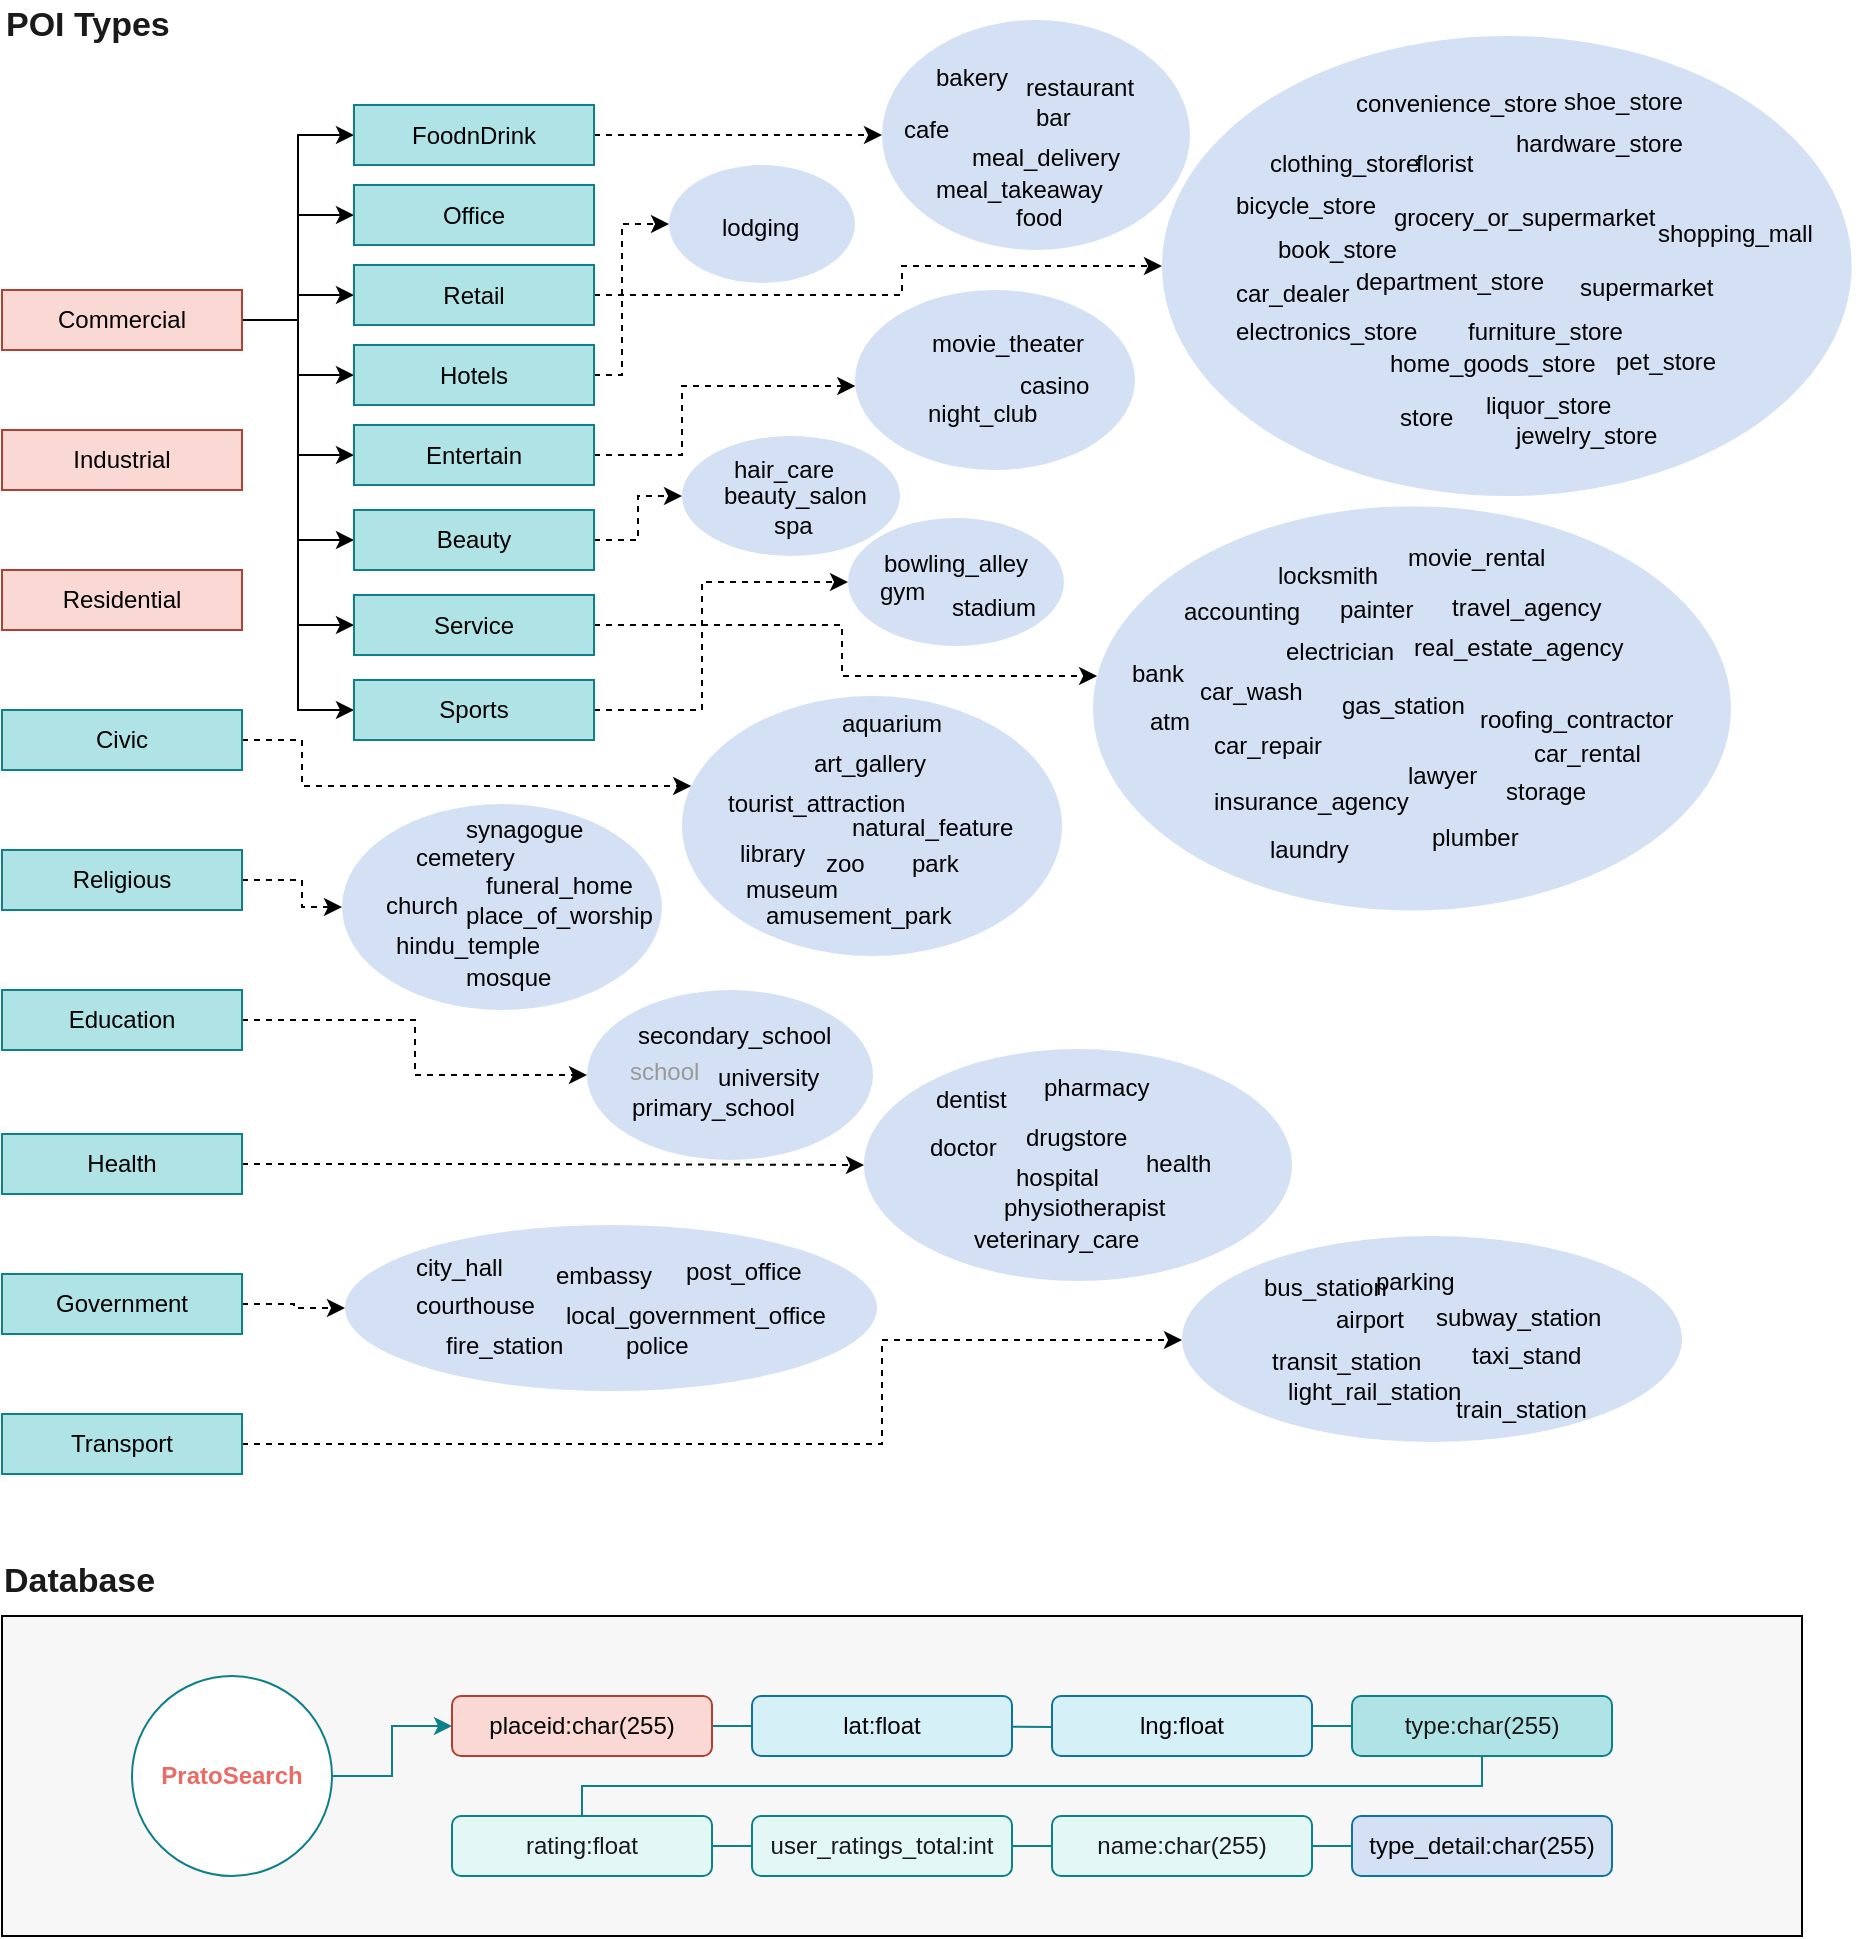 <mxfile version="12.4.9" type="github">
  <diagram id="6a731a19-8d31-9384-78a2-239565b7b9f0" name="Page-1">
    <mxGraphModel dx="3516" dy="1218" grid="1" gridSize="10" guides="1" tooltips="1" connect="1" arrows="1" fold="1" page="1" pageScale="1" pageWidth="1169" pageHeight="827" background="#ffffff" math="0" shadow="0">
      <root>
        <mxCell id="0"/>
        <mxCell id="1" parent="0"/>
        <mxCell id="wet6F0pMuHpz1zGbCpwc-184" value="" style="ellipse;whiteSpace=wrap;html=1;fillColor=#D4E1F5;strokeColor=none;" parent="1" vertex="1">
          <mxGeometry x="-663.5" y="177" width="140" height="90" as="geometry"/>
        </mxCell>
        <mxCell id="wet6F0pMuHpz1zGbCpwc-136" style="edgeStyle=elbowEdgeStyle;rounded=0;orthogonalLoop=1;jettySize=auto;html=1;exitX=1;exitY=0.5;exitDx=0;exitDy=0;entryX=0;entryY=0.5;entryDx=0;entryDy=0;fontColor=#000000;dashed=1;" parent="1" source="eB562k1GmdhaOTUb2sXf-1622" target="wet6F0pMuHpz1zGbCpwc-131" edge="1">
          <mxGeometry relative="1" as="geometry">
            <Array as="points">
              <mxPoint x="-780" y="160"/>
            </Array>
          </mxGeometry>
        </mxCell>
        <mxCell id="eB562k1GmdhaOTUb2sXf-1583" value="" style="rounded=0;whiteSpace=wrap;html=1;labelBackgroundColor=#ffffff;fontSize=17;gradientColor=none;fillColor=#F7F7F7;strokeColor=#000000;" parent="1" vertex="1">
          <mxGeometry x="-1090" y="840" width="900" height="160" as="geometry"/>
        </mxCell>
        <mxCell id="E2-ywu4QQWuEV4njqhO3-2" style="edgeStyle=orthogonalEdgeStyle;rounded=0;orthogonalLoop=1;jettySize=auto;html=1;exitX=1;exitY=0.5;exitDx=0;exitDy=0;entryX=0;entryY=0.5;entryDx=0;entryDy=0;strokeColor=#0E8088;" edge="1" parent="1" source="eB562k1GmdhaOTUb2sXf-1542" target="eB562k1GmdhaOTUb2sXf-1548">
          <mxGeometry relative="1" as="geometry"/>
        </mxCell>
        <mxCell id="eB562k1GmdhaOTUb2sXf-1542" value="PratoSearch" style="ellipse;whiteSpace=wrap;html=1;fillColor=#FFFFFF;strokeColor=#0E8088;labelBackgroundColor=none;fontColor=#EA6B66;strokeWidth=1;fontStyle=1" parent="1" vertex="1">
          <mxGeometry x="-1025" y="870" width="100" height="100" as="geometry"/>
        </mxCell>
        <mxCell id="E2-ywu4QQWuEV4njqhO3-4" value="" style="edgeStyle=none;rounded=0;orthogonalLoop=1;jettySize=auto;html=1;endArrow=none;endFill=0;strokeColor=#0E8088;" edge="1" parent="1" source="eB562k1GmdhaOTUb2sXf-1548" target="eB562k1GmdhaOTUb2sXf-1549">
          <mxGeometry relative="1" as="geometry"/>
        </mxCell>
        <mxCell id="eB562k1GmdhaOTUb2sXf-1548" value="placeid:char(255)" style="rounded=1;whiteSpace=wrap;html=1;fillColor=#fad9d5;strokeColor=#ae4132;" parent="1" vertex="1">
          <mxGeometry x="-865" y="880" width="130" height="30" as="geometry"/>
        </mxCell>
        <mxCell id="E2-ywu4QQWuEV4njqhO3-5" style="edgeStyle=none;rounded=0;orthogonalLoop=1;jettySize=auto;html=1;entryX=-0.002;entryY=0.518;entryDx=0;entryDy=0;entryPerimeter=0;endArrow=none;endFill=0;strokeColor=#0E8088;" edge="1" parent="1" source="eB562k1GmdhaOTUb2sXf-1549" target="eB562k1GmdhaOTUb2sXf-1550">
          <mxGeometry relative="1" as="geometry"/>
        </mxCell>
        <mxCell id="eB562k1GmdhaOTUb2sXf-1549" value="lat:float" style="rounded=1;whiteSpace=wrap;html=1;fillColor=#D5F0F7;strokeColor=#10739e;" parent="1" vertex="1">
          <mxGeometry x="-715" y="880" width="130" height="30" as="geometry"/>
        </mxCell>
        <mxCell id="E2-ywu4QQWuEV4njqhO3-6" style="edgeStyle=none;rounded=0;orthogonalLoop=1;jettySize=auto;html=1;entryX=0;entryY=0.5;entryDx=0;entryDy=0;endArrow=none;endFill=0;strokeColor=#0E8088;" edge="1" parent="1" source="eB562k1GmdhaOTUb2sXf-1550" target="eB562k1GmdhaOTUb2sXf-1555">
          <mxGeometry relative="1" as="geometry"/>
        </mxCell>
        <mxCell id="eB562k1GmdhaOTUb2sXf-1550" value="lng:float" style="rounded=1;whiteSpace=wrap;html=1;fillColor=#D5F0F7;strokeColor=#10739e;" parent="1" vertex="1">
          <mxGeometry x="-565" y="880" width="130" height="30" as="geometry"/>
        </mxCell>
        <mxCell id="E2-ywu4QQWuEV4njqhO3-9" style="edgeStyle=elbowEdgeStyle;rounded=0;orthogonalLoop=1;jettySize=auto;elbow=vertical;html=1;exitX=1;exitY=0.5;exitDx=0;exitDy=0;entryX=0;entryY=0.5;entryDx=0;entryDy=0;endArrow=none;endFill=0;strokeColor=#0E8088;" edge="1" parent="1" source="eB562k1GmdhaOTUb2sXf-1551" target="eB562k1GmdhaOTUb2sXf-1552">
          <mxGeometry relative="1" as="geometry"/>
        </mxCell>
        <mxCell id="eB562k1GmdhaOTUb2sXf-1551" value="rating:float" style="rounded=1;whiteSpace=wrap;html=1;fillColor=#E3F7F5;strokeColor=#0e8088;fontColor=#1A1A1A;" parent="1" vertex="1">
          <mxGeometry x="-865" y="940" width="130" height="30" as="geometry"/>
        </mxCell>
        <mxCell id="E2-ywu4QQWuEV4njqhO3-10" style="edgeStyle=elbowEdgeStyle;rounded=0;orthogonalLoop=1;jettySize=auto;elbow=vertical;html=1;endArrow=none;endFill=0;strokeColor=#0E8088;entryX=0;entryY=0.5;entryDx=0;entryDy=0;" edge="1" parent="1" source="eB562k1GmdhaOTUb2sXf-1552" target="eB562k1GmdhaOTUb2sXf-1554">
          <mxGeometry relative="1" as="geometry">
            <mxPoint x="-578" y="955" as="targetPoint"/>
          </mxGeometry>
        </mxCell>
        <mxCell id="eB562k1GmdhaOTUb2sXf-1552" value="user_ratings_total:int" style="rounded=1;whiteSpace=wrap;html=1;fillColor=#E3F7F5;strokeColor=#0e8088;fontColor=#1A1A1A;" parent="1" vertex="1">
          <mxGeometry x="-715" y="940" width="130" height="30" as="geometry"/>
        </mxCell>
        <mxCell id="E2-ywu4QQWuEV4njqhO3-11" style="edgeStyle=elbowEdgeStyle;rounded=0;orthogonalLoop=1;jettySize=auto;elbow=vertical;html=1;endArrow=none;endFill=0;strokeColor=#0E8088;entryX=0.001;entryY=0.505;entryDx=0;entryDy=0;entryPerimeter=0;" edge="1" parent="1" source="eB562k1GmdhaOTUb2sXf-1554" target="wet6F0pMuHpz1zGbCpwc-195">
          <mxGeometry relative="1" as="geometry">
            <mxPoint x="-438" y="955" as="targetPoint"/>
          </mxGeometry>
        </mxCell>
        <mxCell id="eB562k1GmdhaOTUb2sXf-1554" value="name:char(255)" style="rounded=1;whiteSpace=wrap;html=1;fillColor=#E3F7F5;strokeColor=#0e8088;fontColor=#1A1A1A;" parent="1" vertex="1">
          <mxGeometry x="-565" y="940" width="130" height="30" as="geometry"/>
        </mxCell>
        <mxCell id="E2-ywu4QQWuEV4njqhO3-7" style="edgeStyle=elbowEdgeStyle;rounded=0;orthogonalLoop=1;jettySize=auto;html=1;entryX=0.5;entryY=0;entryDx=0;entryDy=0;endArrow=none;endFill=0;strokeColor=#0E8088;elbow=vertical;" edge="1" parent="1" source="eB562k1GmdhaOTUb2sXf-1555" target="eB562k1GmdhaOTUb2sXf-1551">
          <mxGeometry relative="1" as="geometry"/>
        </mxCell>
        <mxCell id="eB562k1GmdhaOTUb2sXf-1555" value="type:char(255)" style="rounded=1;whiteSpace=wrap;html=1;fillColor=#b0e3e6;strokeColor=#0e8088;fontColor=#1A1A1A;" parent="1" vertex="1">
          <mxGeometry x="-415" y="880" width="130" height="30" as="geometry"/>
        </mxCell>
        <mxCell id="eB562k1GmdhaOTUb2sXf-1582" value="Database" style="text;html=1;resizable=0;points=[];autosize=1;align=left;verticalAlign=top;spacingTop=-4;fontColor=#1A1A1A;fontStyle=1;fontSize=17;" parent="1" vertex="1">
          <mxGeometry x="-1091" y="810" width="90" height="20" as="geometry"/>
        </mxCell>
        <mxCell id="eB562k1GmdhaOTUb2sXf-1606" value="Residential" style="rounded=0;whiteSpace=wrap;html=1;fillColor=#fad9d5;strokeColor=#ae4132;" parent="1" vertex="1">
          <mxGeometry x="-1090" y="317" width="120" height="30" as="geometry"/>
        </mxCell>
        <mxCell id="wet6F0pMuHpz1zGbCpwc-154" style="edgeStyle=elbowEdgeStyle;rounded=0;orthogonalLoop=1;jettySize=auto;html=1;exitX=1;exitY=0.5;exitDx=0;exitDy=0;entryX=0;entryY=0.5;entryDx=0;entryDy=0;fontColor=#000000;" parent="1" source="eB562k1GmdhaOTUb2sXf-1607" target="wet6F0pMuHpz1zGbCpwc-3" edge="1">
          <mxGeometry relative="1" as="geometry"/>
        </mxCell>
        <mxCell id="wet6F0pMuHpz1zGbCpwc-155" style="edgeStyle=elbowEdgeStyle;rounded=0;orthogonalLoop=1;jettySize=auto;html=1;entryX=0;entryY=0.5;entryDx=0;entryDy=0;fontColor=#000000;" parent="1" source="eB562k1GmdhaOTUb2sXf-1607" target="eB562k1GmdhaOTUb2sXf-1619" edge="1">
          <mxGeometry relative="1" as="geometry"/>
        </mxCell>
        <mxCell id="wet6F0pMuHpz1zGbCpwc-156" style="edgeStyle=elbowEdgeStyle;rounded=0;orthogonalLoop=1;jettySize=auto;html=1;fontColor=#000000;" parent="1" source="eB562k1GmdhaOTUb2sXf-1607" target="eB562k1GmdhaOTUb2sXf-1621" edge="1">
          <mxGeometry relative="1" as="geometry"/>
        </mxCell>
        <mxCell id="wet6F0pMuHpz1zGbCpwc-157" style="edgeStyle=elbowEdgeStyle;rounded=0;orthogonalLoop=1;jettySize=auto;html=1;fontColor=#000000;" parent="1" source="eB562k1GmdhaOTUb2sXf-1607" target="eB562k1GmdhaOTUb2sXf-1622" edge="1">
          <mxGeometry relative="1" as="geometry"/>
        </mxCell>
        <mxCell id="wet6F0pMuHpz1zGbCpwc-158" style="edgeStyle=elbowEdgeStyle;rounded=0;orthogonalLoop=1;jettySize=auto;html=1;entryX=0;entryY=0.5;entryDx=0;entryDy=0;fontColor=#000000;" parent="1" source="eB562k1GmdhaOTUb2sXf-1607" target="eB562k1GmdhaOTUb2sXf-1624" edge="1">
          <mxGeometry relative="1" as="geometry"/>
        </mxCell>
        <mxCell id="wet6F0pMuHpz1zGbCpwc-159" style="edgeStyle=elbowEdgeStyle;rounded=0;orthogonalLoop=1;jettySize=auto;html=1;fontColor=#000000;" parent="1" source="eB562k1GmdhaOTUb2sXf-1607" target="wet6F0pMuHpz1zGbCpwc-12" edge="1">
          <mxGeometry relative="1" as="geometry"/>
        </mxCell>
        <mxCell id="wet6F0pMuHpz1zGbCpwc-160" style="edgeStyle=elbowEdgeStyle;rounded=0;orthogonalLoop=1;jettySize=auto;html=1;fontColor=#000000;" parent="1" source="eB562k1GmdhaOTUb2sXf-1607" target="eB562k1GmdhaOTUb2sXf-1625" edge="1">
          <mxGeometry relative="1" as="geometry"/>
        </mxCell>
        <mxCell id="wet6F0pMuHpz1zGbCpwc-161" style="edgeStyle=elbowEdgeStyle;rounded=0;orthogonalLoop=1;jettySize=auto;html=1;fontColor=#000000;" parent="1" source="eB562k1GmdhaOTUb2sXf-1607" target="wet6F0pMuHpz1zGbCpwc-19" edge="1">
          <mxGeometry relative="1" as="geometry"/>
        </mxCell>
        <mxCell id="eB562k1GmdhaOTUb2sXf-1607" value="Commercial" style="rounded=0;whiteSpace=wrap;html=1;fillColor=#fad9d5;strokeColor=#ae4132;" parent="1" vertex="1">
          <mxGeometry x="-1090" y="177" width="120" height="30" as="geometry"/>
        </mxCell>
        <mxCell id="eB562k1GmdhaOTUb2sXf-1609" value="Industrial" style="rounded=0;whiteSpace=wrap;html=1;fillColor=#fad9d5;strokeColor=#ae4132;" parent="1" vertex="1">
          <mxGeometry x="-1090" y="247" width="120" height="30" as="geometry"/>
        </mxCell>
        <mxCell id="wet6F0pMuHpz1zGbCpwc-180" style="edgeStyle=elbowEdgeStyle;rounded=0;orthogonalLoop=1;jettySize=auto;html=1;exitX=1;exitY=0.5;exitDx=0;exitDy=0;fontColor=#000000;dashed=1;" parent="1" source="eB562k1GmdhaOTUb2sXf-1612" target="wet6F0pMuHpz1zGbCpwc-175" edge="1">
          <mxGeometry relative="1" as="geometry">
            <Array as="points">
              <mxPoint x="-940" y="425"/>
              <mxPoint x="-930" y="430"/>
            </Array>
          </mxGeometry>
        </mxCell>
        <mxCell id="eB562k1GmdhaOTUb2sXf-1612" value="Civic" style="rounded=0;whiteSpace=wrap;html=1;fillColor=#b0e3e6;strokeColor=#0e8088;" parent="1" vertex="1">
          <mxGeometry x="-1090" y="387" width="120" height="30" as="geometry"/>
        </mxCell>
        <mxCell id="wet6F0pMuHpz1zGbCpwc-169" style="edgeStyle=elbowEdgeStyle;rounded=0;orthogonalLoop=1;jettySize=auto;html=1;exitX=1;exitY=0.5;exitDx=0;exitDy=0;entryX=0;entryY=0.5;entryDx=0;entryDy=0;fontColor=#000000;dashed=1;" parent="1" source="eB562k1GmdhaOTUb2sXf-1613" target="wet6F0pMuHpz1zGbCpwc-35" edge="1">
          <mxGeometry relative="1" as="geometry">
            <Array as="points">
              <mxPoint x="-940" y="486"/>
            </Array>
          </mxGeometry>
        </mxCell>
        <mxCell id="eB562k1GmdhaOTUb2sXf-1613" value="&lt;div&gt;Religious&lt;/div&gt;" style="rounded=0;whiteSpace=wrap;html=1;fillColor=#b0e3e6;strokeColor=#0e8088;" parent="1" vertex="1">
          <mxGeometry x="-1090" y="457" width="120" height="30" as="geometry"/>
        </mxCell>
        <mxCell id="wet6F0pMuHpz1zGbCpwc-168" style="edgeStyle=elbowEdgeStyle;rounded=0;orthogonalLoop=1;jettySize=auto;html=1;exitX=1;exitY=0.5;exitDx=0;exitDy=0;fontColor=#000000;dashed=1;" parent="1" source="eB562k1GmdhaOTUb2sXf-1614" target="wet6F0pMuHpz1zGbCpwc-63" edge="1">
          <mxGeometry relative="1" as="geometry"/>
        </mxCell>
        <mxCell id="eB562k1GmdhaOTUb2sXf-1614" value="Health" style="rounded=0;whiteSpace=wrap;html=1;fillColor=#b0e3e6;strokeColor=#0e8088;" parent="1" vertex="1">
          <mxGeometry x="-1090" y="599" width="120" height="30" as="geometry"/>
        </mxCell>
        <mxCell id="wet6F0pMuHpz1zGbCpwc-189" style="edgeStyle=elbowEdgeStyle;rounded=0;orthogonalLoop=1;jettySize=auto;html=1;exitX=1;exitY=0.5;exitDx=0;exitDy=0;entryX=0;entryY=0.5;entryDx=0;entryDy=0;fontColor=#000000;dashed=1;" parent="1" source="eB562k1GmdhaOTUb2sXf-1615" target="wet6F0pMuHpz1zGbCpwc-88" edge="1">
          <mxGeometry relative="1" as="geometry"/>
        </mxCell>
        <mxCell id="eB562k1GmdhaOTUb2sXf-1615" value="Government" style="rounded=0;whiteSpace=wrap;html=1;fillColor=#b0e3e6;strokeColor=#0e8088;" parent="1" vertex="1">
          <mxGeometry x="-1090" y="669" width="120" height="30" as="geometry"/>
        </mxCell>
        <mxCell id="wet6F0pMuHpz1zGbCpwc-186" style="edgeStyle=elbowEdgeStyle;rounded=0;orthogonalLoop=1;jettySize=auto;html=1;exitX=1;exitY=0.5;exitDx=0;exitDy=0;fontColor=#000000;dashed=1;" parent="1" source="eB562k1GmdhaOTUb2sXf-1617" target="wet6F0pMuHpz1zGbCpwc-25" edge="1">
          <mxGeometry relative="1" as="geometry">
            <Array as="points">
              <mxPoint x="-650" y="702"/>
            </Array>
          </mxGeometry>
        </mxCell>
        <mxCell id="eB562k1GmdhaOTUb2sXf-1617" value="&lt;div&gt;Transport&lt;/div&gt;" style="rounded=0;whiteSpace=wrap;html=1;fillColor=#b0e3e6;strokeColor=#0e8088;" parent="1" vertex="1">
          <mxGeometry x="-1090" y="739" width="120" height="30" as="geometry"/>
        </mxCell>
        <mxCell id="eB562k1GmdhaOTUb2sXf-1619" value="Office" style="rounded=0;whiteSpace=wrap;html=1;fillColor=#b0e3e6;strokeColor=#0e8088;" parent="1" vertex="1">
          <mxGeometry x="-914" y="124.5" width="120" height="30" as="geometry"/>
        </mxCell>
        <mxCell id="wet6F0pMuHpz1zGbCpwc-162" style="edgeStyle=elbowEdgeStyle;rounded=0;orthogonalLoop=1;jettySize=auto;html=1;exitX=1;exitY=0.5;exitDx=0;exitDy=0;entryX=0;entryY=0.5;entryDx=0;entryDy=0;fontColor=#000000;dashed=1;" parent="1" source="eB562k1GmdhaOTUb2sXf-1621" target="wet6F0pMuHpz1zGbCpwc-15" edge="1">
          <mxGeometry relative="1" as="geometry">
            <Array as="points">
              <mxPoint x="-640" y="180"/>
              <mxPoint x="-750" y="160"/>
            </Array>
          </mxGeometry>
        </mxCell>
        <mxCell id="eB562k1GmdhaOTUb2sXf-1621" value="Retail" style="rounded=0;whiteSpace=wrap;html=1;fillColor=#b0e3e6;strokeColor=#0e8088;" parent="1" vertex="1">
          <mxGeometry x="-914" y="164.5" width="120" height="30" as="geometry"/>
        </mxCell>
        <mxCell id="eB562k1GmdhaOTUb2sXf-1622" value="Hotels" style="rounded=0;whiteSpace=wrap;html=1;fillColor=#b0e3e6;strokeColor=#0e8088;" parent="1" vertex="1">
          <mxGeometry x="-914" y="204.5" width="120" height="30" as="geometry"/>
        </mxCell>
        <mxCell id="wet6F0pMuHpz1zGbCpwc-185" style="edgeStyle=elbowEdgeStyle;rounded=0;orthogonalLoop=1;jettySize=auto;html=1;exitX=1;exitY=0.5;exitDx=0;exitDy=0;fontColor=#000000;dashed=1;" parent="1" source="eB562k1GmdhaOTUb2sXf-1624" target="wet6F0pMuHpz1zGbCpwc-184" edge="1">
          <mxGeometry relative="1" as="geometry">
            <Array as="points">
              <mxPoint x="-750" y="225"/>
              <mxPoint x="-730" y="225"/>
            </Array>
          </mxGeometry>
        </mxCell>
        <mxCell id="eB562k1GmdhaOTUb2sXf-1624" value="Entertain" style="rounded=0;whiteSpace=wrap;html=1;fillColor=#b0e3e6;strokeColor=#0e8088;" parent="1" vertex="1">
          <mxGeometry x="-914" y="244.5" width="120" height="30" as="geometry"/>
        </mxCell>
        <mxCell id="wet6F0pMuHpz1zGbCpwc-149" style="edgeStyle=elbowEdgeStyle;rounded=0;orthogonalLoop=1;jettySize=auto;html=1;exitX=1;exitY=0.5;exitDx=0;exitDy=0;fontColor=#000000;dashed=1;" parent="1" source="eB562k1GmdhaOTUb2sXf-1625" target="eB562k1GmdhaOTUb2sXf-1637" edge="1">
          <mxGeometry relative="1" as="geometry">
            <Array as="points">
              <mxPoint x="-670" y="370"/>
              <mxPoint x="-530" y="405"/>
            </Array>
          </mxGeometry>
        </mxCell>
        <mxCell id="eB562k1GmdhaOTUb2sXf-1625" value="Service" style="rounded=0;whiteSpace=wrap;html=1;fillColor=#b0e3e6;strokeColor=#0e8088;" parent="1" vertex="1">
          <mxGeometry x="-914" y="329.5" width="120" height="30" as="geometry"/>
        </mxCell>
        <mxCell id="wet6F0pMuHpz1zGbCpwc-145" style="edgeStyle=elbowEdgeStyle;rounded=0;orthogonalLoop=1;jettySize=auto;html=1;exitX=1;exitY=0.5;exitDx=0;exitDy=0;fontColor=#000000;dashed=1;" parent="1" source="wet6F0pMuHpz1zGbCpwc-3" target="wet6F0pMuHpz1zGbCpwc-8" edge="1">
          <mxGeometry relative="1" as="geometry"/>
        </mxCell>
        <mxCell id="wet6F0pMuHpz1zGbCpwc-3" value="FoodnDrink" style="rounded=0;whiteSpace=wrap;html=1;fillColor=#b0e3e6;strokeColor=#0e8088;" parent="1" vertex="1">
          <mxGeometry x="-914" y="84.5" width="120" height="30" as="geometry"/>
        </mxCell>
        <mxCell id="wet6F0pMuHpz1zGbCpwc-133" style="rounded=0;orthogonalLoop=1;jettySize=auto;html=1;exitX=1;exitY=0.5;exitDx=0;exitDy=0;entryX=0;entryY=0.5;entryDx=0;entryDy=0;fontColor=#000000;edgeStyle=elbowEdgeStyle;dashed=1;" parent="1" source="wet6F0pMuHpz1zGbCpwc-12" target="wet6F0pMuHpz1zGbCpwc-13" edge="1">
          <mxGeometry relative="1" as="geometry"/>
        </mxCell>
        <mxCell id="wet6F0pMuHpz1zGbCpwc-12" value="Beauty" style="rounded=0;whiteSpace=wrap;html=1;fillColor=#b0e3e6;strokeColor=#0e8088;" parent="1" vertex="1">
          <mxGeometry x="-914" y="287" width="120" height="30" as="geometry"/>
        </mxCell>
        <mxCell id="wet6F0pMuHpz1zGbCpwc-137" style="edgeStyle=elbowEdgeStyle;rounded=0;orthogonalLoop=1;jettySize=auto;html=1;exitX=1;exitY=0.5;exitDx=0;exitDy=0;entryX=0;entryY=0.5;entryDx=0;entryDy=0;fontColor=#000000;dashed=1;" parent="1" source="wet6F0pMuHpz1zGbCpwc-19" target="wet6F0pMuHpz1zGbCpwc-20" edge="1">
          <mxGeometry relative="1" as="geometry">
            <Array as="points">
              <mxPoint x="-740" y="340"/>
            </Array>
          </mxGeometry>
        </mxCell>
        <mxCell id="wet6F0pMuHpz1zGbCpwc-19" value="Sports" style="rounded=0;whiteSpace=wrap;html=1;fillColor=#b0e3e6;strokeColor=#0e8088;" parent="1" vertex="1">
          <mxGeometry x="-914" y="372" width="120" height="30" as="geometry"/>
        </mxCell>
        <mxCell id="wet6F0pMuHpz1zGbCpwc-138" value="" style="group" parent="1" vertex="1" connectable="0">
          <mxGeometry x="-667" y="291" width="108" height="64" as="geometry"/>
        </mxCell>
        <mxCell id="wet6F0pMuHpz1zGbCpwc-152" value="" style="group" parent="wet6F0pMuHpz1zGbCpwc-138" vertex="1" connectable="0">
          <mxGeometry width="108" height="64" as="geometry"/>
        </mxCell>
        <mxCell id="wet6F0pMuHpz1zGbCpwc-20" value="" style="ellipse;whiteSpace=wrap;html=1;fillColor=#D4E1F5;strokeColor=none;" parent="wet6F0pMuHpz1zGbCpwc-152" vertex="1">
          <mxGeometry width="108" height="64" as="geometry"/>
        </mxCell>
        <mxCell id="wet6F0pMuHpz1zGbCpwc-21" value="bowling_alley" style="text;html=1;fontColor=#000000;" parent="wet6F0pMuHpz1zGbCpwc-152" vertex="1">
          <mxGeometry x="15.653" y="8.636" width="77.143" height="21.818" as="geometry"/>
        </mxCell>
        <mxCell id="wet6F0pMuHpz1zGbCpwc-57" value="gym" style="text;html=1;fontColor=#000000;" parent="wet6F0pMuHpz1zGbCpwc-152" vertex="1">
          <mxGeometry x="13.519" y="23.045" width="38.571" height="21.818" as="geometry"/>
        </mxCell>
        <mxCell id="wet6F0pMuHpz1zGbCpwc-111" value="stadium" style="text;html=1;fontColor=#000000;" parent="wet6F0pMuHpz1zGbCpwc-152" vertex="1">
          <mxGeometry x="49.708" y="30.682" width="54" height="21.818" as="geometry"/>
        </mxCell>
        <mxCell id="wet6F0pMuHpz1zGbCpwc-139" value="" style="group;fillColor=none;" parent="1" vertex="1" connectable="0">
          <mxGeometry x="-510" y="50" width="350" height="230" as="geometry"/>
        </mxCell>
        <mxCell id="wet6F0pMuHpz1zGbCpwc-15" value="" style="ellipse;whiteSpace=wrap;html=1;fillColor=#D4E1F5;strokeColor=none;" parent="wet6F0pMuHpz1zGbCpwc-139" vertex="1">
          <mxGeometry width="344.815" height="230" as="geometry"/>
        </mxCell>
        <mxCell id="wet6F0pMuHpz1zGbCpwc-17" value="bicycle_store" style="text;html=1;resizable=0;points=[];autosize=1;align=left;verticalAlign=top;spacingTop=-4;fontColor=#000000;" parent="wet6F0pMuHpz1zGbCpwc-139" vertex="1">
          <mxGeometry x="34.568" y="74.812" width="90" height="20" as="geometry"/>
        </mxCell>
        <mxCell id="wet6F0pMuHpz1zGbCpwc-22" value="book_store" style="text;html=1;fontColor=#000000;" parent="wet6F0pMuHpz1zGbCpwc-139" vertex="1">
          <mxGeometry x="56.173" y="93.269" width="69.136" height="37.097" as="geometry"/>
        </mxCell>
        <mxCell id="wet6F0pMuHpz1zGbCpwc-29" value="car_dealer" style="text;html=1;fontColor=#000000;" parent="wet6F0pMuHpz1zGbCpwc-139" vertex="1">
          <mxGeometry x="34.568" y="115" width="69.136" height="38" as="geometry"/>
        </mxCell>
        <mxCell id="wet6F0pMuHpz1zGbCpwc-40" value="clothing_store" style="text;html=1;fontColor=#000000;" parent="wet6F0pMuHpz1zGbCpwc-139" vertex="1">
          <mxGeometry x="51.852" y="50.081" width="86.42" height="37.097" as="geometry"/>
        </mxCell>
        <mxCell id="wet6F0pMuHpz1zGbCpwc-41" value="convenience_store" style="text;html=1;fontColor=#000000;" parent="wet6F0pMuHpz1zGbCpwc-139" vertex="1">
          <mxGeometry x="95.062" y="19.785" width="112.346" height="37.097" as="geometry"/>
        </mxCell>
        <mxCell id="wet6F0pMuHpz1zGbCpwc-45" value="department_store" style="text;html=1;fontColor=#000000;" parent="wet6F0pMuHpz1zGbCpwc-139" vertex="1">
          <mxGeometry x="95.062" y="108.817" width="103.704" height="37.097" as="geometry"/>
        </mxCell>
        <mxCell id="wet6F0pMuHpz1zGbCpwc-49" value="electronics_store" style="text;html=1;fontColor=#000000;" parent="wet6F0pMuHpz1zGbCpwc-139" vertex="1">
          <mxGeometry x="34.566" y="133.544" width="103.704" height="37.097" as="geometry"/>
        </mxCell>
        <mxCell id="wet6F0pMuHpz1zGbCpwc-52" value="florist" style="text;html=1;fontColor=#000000;" parent="wet6F0pMuHpz1zGbCpwc-139" vertex="1">
          <mxGeometry x="125.309" y="50.081" width="43.21" height="37.097" as="geometry"/>
        </mxCell>
        <mxCell id="wet6F0pMuHpz1zGbCpwc-54" value="furniture_store" style="text;html=1;fontColor=#000000;" parent="wet6F0pMuHpz1zGbCpwc-139" vertex="1">
          <mxGeometry x="151.235" y="133.548" width="86.42" height="37.097" as="geometry"/>
        </mxCell>
        <mxCell id="wet6F0pMuHpz1zGbCpwc-56" value="grocery_or_supermarket" style="text;html=1;fontColor=#000000;" parent="wet6F0pMuHpz1zGbCpwc-139" vertex="1">
          <mxGeometry x="114.074" y="76.785" width="138.272" height="37.097" as="geometry"/>
        </mxCell>
        <mxCell id="wet6F0pMuHpz1zGbCpwc-59" value="hardware_store" style="text;html=1;fontColor=#000000;" parent="wet6F0pMuHpz1zGbCpwc-139" vertex="1">
          <mxGeometry x="175" y="40.172" width="95.062" height="37.097" as="geometry"/>
        </mxCell>
        <mxCell id="wet6F0pMuHpz1zGbCpwc-61" value="home_goods_store" style="text;html=1;fontColor=#000000;" parent="wet6F0pMuHpz1zGbCpwc-139" vertex="1">
          <mxGeometry x="112.346" y="149.624" width="112.346" height="37.097" as="geometry"/>
        </mxCell>
        <mxCell id="wet6F0pMuHpz1zGbCpwc-85" value="pet_store" style="text;html=1;fontColor=#000000;" parent="wet6F0pMuHpz1zGbCpwc-139" vertex="1">
          <mxGeometry x="224.691" y="149.005" width="69.136" height="37.097" as="geometry"/>
        </mxCell>
        <mxCell id="wet6F0pMuHpz1zGbCpwc-108" value="shoe_store" style="text;html=1;fontColor=#000000;" parent="wet6F0pMuHpz1zGbCpwc-139" vertex="1">
          <mxGeometry x="198.765" y="19.167" width="69.136" height="37.097" as="geometry"/>
        </mxCell>
        <mxCell id="wet6F0pMuHpz1zGbCpwc-109" value="shopping_mall" style="text;html=1;fontColor=#000000;" parent="wet6F0pMuHpz1zGbCpwc-139" vertex="1">
          <mxGeometry x="246.296" y="84.747" width="86.42" height="37.097" as="geometry"/>
        </mxCell>
        <mxCell id="wet6F0pMuHpz1zGbCpwc-114" value="store" style="text;html=1;fontColor=#000000;" parent="wet6F0pMuHpz1zGbCpwc-139" vertex="1">
          <mxGeometry x="116.667" y="176.72" width="43.21" height="37.097" as="geometry"/>
        </mxCell>
        <mxCell id="wet6F0pMuHpz1zGbCpwc-116" value="supermarket" style="text;html=1;fontColor=#000000;" parent="wet6F0pMuHpz1zGbCpwc-139" vertex="1">
          <mxGeometry x="207.407" y="111.866" width="77.778" height="37.097" as="geometry"/>
        </mxCell>
        <mxCell id="wet6F0pMuHpz1zGbCpwc-70" value="liquor_store" style="text;html=1;fontColor=#000000;" parent="wet6F0pMuHpz1zGbCpwc-139" vertex="1">
          <mxGeometry x="159.877" y="170.817" width="77.778" height="37.097" as="geometry"/>
        </mxCell>
        <mxCell id="wet6F0pMuHpz1zGbCpwc-65" value="jewelry_store" style="text;html=1;fontColor=#000000;" parent="wet6F0pMuHpz1zGbCpwc-139" vertex="1">
          <mxGeometry x="175" y="186" width="86.42" height="30" as="geometry"/>
        </mxCell>
        <mxCell id="wet6F0pMuHpz1zGbCpwc-144" value="" style="group" parent="1" vertex="1" connectable="0">
          <mxGeometry x="-650" y="42" width="159" height="115" as="geometry"/>
        </mxCell>
        <mxCell id="wet6F0pMuHpz1zGbCpwc-8" value="" style="ellipse;whiteSpace=wrap;html=1;fillColor=#D4E1F5;strokeColor=none;" parent="wet6F0pMuHpz1zGbCpwc-144" vertex="1">
          <mxGeometry width="154" height="115" as="geometry"/>
        </mxCell>
        <mxCell id="wet6F0pMuHpz1zGbCpwc-5" value="bakery" style="text;html=1;" parent="wet6F0pMuHpz1zGbCpwc-144" vertex="1">
          <mxGeometry x="25" y="15" width="60" height="30" as="geometry"/>
        </mxCell>
        <mxCell id="wet6F0pMuHpz1zGbCpwc-7" value="bar" style="text;html=1;" parent="wet6F0pMuHpz1zGbCpwc-144" vertex="1">
          <mxGeometry x="75" y="35" width="40" height="30" as="geometry"/>
        </mxCell>
        <mxCell id="wet6F0pMuHpz1zGbCpwc-26" value="cafe" style="text;html=1;fontColor=#000000;" parent="wet6F0pMuHpz1zGbCpwc-144" vertex="1">
          <mxGeometry x="9" y="40.5" width="50" height="30" as="geometry"/>
        </mxCell>
        <mxCell id="wet6F0pMuHpz1zGbCpwc-76" value="meal_delivery" style="text;html=1;fontColor=#000000;" parent="wet6F0pMuHpz1zGbCpwc-144" vertex="1">
          <mxGeometry x="42.5" y="55" width="100" height="30" as="geometry"/>
        </mxCell>
        <mxCell id="wet6F0pMuHpz1zGbCpwc-77" value="meal_takeaway" style="text;html=1;fontColor=#000000;" parent="wet6F0pMuHpz1zGbCpwc-144" vertex="1">
          <mxGeometry x="25" y="70.5" width="110" height="30" as="geometry"/>
        </mxCell>
        <mxCell id="wet6F0pMuHpz1zGbCpwc-99" value="restaurant" style="text;html=1;fontColor=#000000;" parent="wet6F0pMuHpz1zGbCpwc-144" vertex="1">
          <mxGeometry x="70" y="20" width="80" height="30" as="geometry"/>
        </mxCell>
        <mxCell id="wet6F0pMuHpz1zGbCpwc-126" value="food" style="text;html=1;fontColor=#000000;" parent="wet6F0pMuHpz1zGbCpwc-144" vertex="1">
          <mxGeometry x="65" y="85" width="50" height="30" as="geometry"/>
        </mxCell>
        <mxCell id="wet6F0pMuHpz1zGbCpwc-146" value="" style="group" parent="1" vertex="1" connectable="0">
          <mxGeometry x="-756.5" y="114.5" width="93" height="59" as="geometry"/>
        </mxCell>
        <mxCell id="wet6F0pMuHpz1zGbCpwc-131" value="" style="ellipse;whiteSpace=wrap;html=1;fillColor=#D4E1F5;strokeColor=none;" parent="wet6F0pMuHpz1zGbCpwc-146" vertex="1">
          <mxGeometry width="93" height="59" as="geometry"/>
        </mxCell>
        <mxCell id="wet6F0pMuHpz1zGbCpwc-74" value="lodging" style="text;html=1;fontColor=#000000;" parent="wet6F0pMuHpz1zGbCpwc-146" vertex="1">
          <mxGeometry x="24.5" y="17.5" width="60" height="30" as="geometry"/>
        </mxCell>
        <mxCell id="wet6F0pMuHpz1zGbCpwc-150" value="" style="group" parent="1" vertex="1" connectable="0">
          <mxGeometry x="-540" y="300" width="319" height="202" as="geometry"/>
        </mxCell>
        <mxCell id="eB562k1GmdhaOTUb2sXf-1637" value="" style="ellipse;whiteSpace=wrap;html=1;fillColor=#D4E1F5;strokeColor=none;" parent="wet6F0pMuHpz1zGbCpwc-150" vertex="1">
          <mxGeometry x="-4.5" y="-14.812" width="319" height="202" as="geometry"/>
        </mxCell>
        <mxCell id="eB562k1GmdhaOTUb2sXf-1632" value="accounting" style="text;html=1;resizable=0;points=[];autosize=1;align=left;verticalAlign=top;spacingTop=-4;" parent="wet6F0pMuHpz1zGbCpwc-150" vertex="1">
          <mxGeometry x="39.25" y="28.468" width="70" height="20" as="geometry"/>
        </mxCell>
        <mxCell id="wet6F0pMuHpz1zGbCpwc-4" value="bank" style="text;html=1;" parent="wet6F0pMuHpz1zGbCpwc-150" vertex="1">
          <mxGeometry x="12.833" y="54.508" width="45.833" height="48.095" as="geometry"/>
        </mxCell>
        <mxCell id="wet6F0pMuHpz1zGbCpwc-6" value="atm" style="text;html=1;" parent="wet6F0pMuHpz1zGbCpwc-150" vertex="1">
          <mxGeometry x="22" y="78.556" width="45.833" height="48.095" as="geometry"/>
        </mxCell>
        <mxCell id="wet6F0pMuHpz1zGbCpwc-31" value="car_repair" style="text;html=1;resizable=0;points=[];autosize=1;align=left;verticalAlign=top;spacingTop=-4;fontColor=#000000;" parent="wet6F0pMuHpz1zGbCpwc-150" vertex="1">
          <mxGeometry x="54.083" y="94.587" width="70" height="20" as="geometry"/>
        </mxCell>
        <mxCell id="wet6F0pMuHpz1zGbCpwc-32" value="car_wash" style="text;html=1;resizable=0;points=[];autosize=1;align=left;verticalAlign=top;spacingTop=-4;fontColor=#000000;" parent="wet6F0pMuHpz1zGbCpwc-150" vertex="1">
          <mxGeometry x="47.208" y="68.135" width="70" height="20" as="geometry"/>
        </mxCell>
        <mxCell id="wet6F0pMuHpz1zGbCpwc-48" value="electrician" style="text;html=1;fontColor=#000000;" parent="wet6F0pMuHpz1zGbCpwc-150" vertex="1">
          <mxGeometry x="89.833" y="43.976" width="73.333" height="48.095" as="geometry"/>
        </mxCell>
        <mxCell id="wet6F0pMuHpz1zGbCpwc-55" value="gas_station" style="text;html=1;fontColor=#000000;" parent="wet6F0pMuHpz1zGbCpwc-150" vertex="1">
          <mxGeometry x="117.792" y="70.54" width="82.5" height="48.095" as="geometry"/>
        </mxCell>
        <mxCell id="wet6F0pMuHpz1zGbCpwc-64" value="insurance_agency" style="text;html=1;fontColor=#000000;" parent="wet6F0pMuHpz1zGbCpwc-150" vertex="1">
          <mxGeometry x="54.083" y="118.635" width="110" height="48.095" as="geometry"/>
        </mxCell>
        <mxCell id="wet6F0pMuHpz1zGbCpwc-66" value="laundry" style="text;html=1;fontColor=#000000;" parent="wet6F0pMuHpz1zGbCpwc-150" vertex="1">
          <mxGeometry x="82" y="142.905" width="55" height="48.095" as="geometry"/>
        </mxCell>
        <mxCell id="wet6F0pMuHpz1zGbCpwc-67" value="lawyer" style="text;html=1;fontColor=#000000;" parent="wet6F0pMuHpz1zGbCpwc-150" vertex="1">
          <mxGeometry x="150.792" y="105.81" width="55" height="48.095" as="geometry"/>
        </mxCell>
        <mxCell id="wet6F0pMuHpz1zGbCpwc-72" value="locksmith" style="text;html=1;fontColor=#000000;" parent="wet6F0pMuHpz1zGbCpwc-150" vertex="1">
          <mxGeometry x="85.75" y="6.413" width="73.333" height="48.095" as="geometry"/>
        </mxCell>
        <mxCell id="wet6F0pMuHpz1zGbCpwc-81" value="painter" style="text;html=1;fontColor=#000000;" parent="wet6F0pMuHpz1zGbCpwc-150" vertex="1">
          <mxGeometry x="117.25" y="22.635" width="55" height="48.095" as="geometry"/>
        </mxCell>
        <mxCell id="wet6F0pMuHpz1zGbCpwc-89" value="plumber" style="text;html=1;fontColor=#000000;" parent="wet6F0pMuHpz1zGbCpwc-150" vertex="1">
          <mxGeometry x="163.167" y="137.071" width="64.167" height="48.095" as="geometry"/>
        </mxCell>
        <mxCell id="wet6F0pMuHpz1zGbCpwc-96" value="real_estate_agency" style="text;html=1;fontColor=#000000;" parent="wet6F0pMuHpz1zGbCpwc-150" vertex="1">
          <mxGeometry x="154" y="42.484" width="119.167" height="48.095" as="geometry"/>
        </mxCell>
        <mxCell id="wet6F0pMuHpz1zGbCpwc-103" value="roofing_contractor" style="text;html=1;fontColor=#000000;" parent="wet6F0pMuHpz1zGbCpwc-150" vertex="1">
          <mxGeometry x="187" y="77.754" width="110" height="48.095" as="geometry"/>
        </mxCell>
        <mxCell id="wet6F0pMuHpz1zGbCpwc-113" value="storage" style="text;html=1;fontColor=#000000;" parent="wet6F0pMuHpz1zGbCpwc-150" vertex="1">
          <mxGeometry x="200.292" y="113.825" width="64.167" height="48.095" as="geometry"/>
        </mxCell>
        <mxCell id="wet6F0pMuHpz1zGbCpwc-121" value="travel_agency" style="text;html=1;fontColor=#000000;" parent="wet6F0pMuHpz1zGbCpwc-150" vertex="1">
          <mxGeometry x="172.583" y="22.429" width="91.667" height="48.095" as="geometry"/>
        </mxCell>
        <mxCell id="wet6F0pMuHpz1zGbCpwc-33" value="car_rental" style="text;html=1;fontColor=#000000;" parent="wet6F0pMuHpz1zGbCpwc-150" vertex="1">
          <mxGeometry x="213.5" y="95.457" width="80" height="37.097" as="geometry"/>
        </mxCell>
        <mxCell id="wet6F0pMuHpz1zGbCpwc-183" value="movie_rental" style="text;html=1;fontColor=#000000;" parent="wet6F0pMuHpz1zGbCpwc-150" vertex="1">
          <mxGeometry x="151" y="-2.882" width="73" height="32.151" as="geometry"/>
        </mxCell>
        <mxCell id="wet6F0pMuHpz1zGbCpwc-151" value="" style="group" parent="1" vertex="1" connectable="0">
          <mxGeometry x="-750" y="250" width="109" height="61" as="geometry"/>
        </mxCell>
        <mxCell id="wet6F0pMuHpz1zGbCpwc-13" value="" style="ellipse;whiteSpace=wrap;html=1;fillColor=#D4E1F5;strokeColor=none;" parent="wet6F0pMuHpz1zGbCpwc-151" vertex="1">
          <mxGeometry width="109" height="60" as="geometry"/>
        </mxCell>
        <mxCell id="wet6F0pMuHpz1zGbCpwc-14" value="beauty_salon" style="text;html=1;resizable=0;points=[];autosize=1;align=left;verticalAlign=top;spacingTop=-4;fontColor=#000000;" parent="wet6F0pMuHpz1zGbCpwc-151" vertex="1">
          <mxGeometry x="19" y="20" width="90" height="20" as="geometry"/>
        </mxCell>
        <mxCell id="wet6F0pMuHpz1zGbCpwc-58" value="hair_care" style="text;html=1;fontColor=#000000;" parent="wet6F0pMuHpz1zGbCpwc-151" vertex="1">
          <mxGeometry x="24" y="3" width="80" height="30" as="geometry"/>
        </mxCell>
        <mxCell id="wet6F0pMuHpz1zGbCpwc-110" value="spa" style="text;html=1;fontColor=#000000;" parent="wet6F0pMuHpz1zGbCpwc-151" vertex="1">
          <mxGeometry x="44" y="31" width="40" height="30" as="geometry"/>
        </mxCell>
        <mxCell id="wet6F0pMuHpz1zGbCpwc-167" value="" style="group" parent="1" vertex="1" connectable="0">
          <mxGeometry x="-920" y="433" width="180" height="104" as="geometry"/>
        </mxCell>
        <mxCell id="wet6F0pMuHpz1zGbCpwc-35" value="" style="ellipse;whiteSpace=wrap;html=1;fillColor=#D4E1F5;strokeColor=none;" parent="wet6F0pMuHpz1zGbCpwc-167" vertex="1">
          <mxGeometry y="1" width="160" height="103" as="geometry"/>
        </mxCell>
        <mxCell id="wet6F0pMuHpz1zGbCpwc-37" value="cemetery" style="text;html=1;fontColor=#000000;" parent="wet6F0pMuHpz1zGbCpwc-167" vertex="1">
          <mxGeometry x="35" y="14" width="70" height="30" as="geometry"/>
        </mxCell>
        <mxCell id="wet6F0pMuHpz1zGbCpwc-38" value="church" style="text;html=1;fontColor=#000000;" parent="wet6F0pMuHpz1zGbCpwc-167" vertex="1">
          <mxGeometry x="20" y="37.5" width="60" height="30" as="geometry"/>
        </mxCell>
        <mxCell id="wet6F0pMuHpz1zGbCpwc-53" value="funeral_home" style="text;html=1;fontColor=#000000;" parent="wet6F0pMuHpz1zGbCpwc-167" vertex="1">
          <mxGeometry x="70" y="27.5" width="100" height="30" as="geometry"/>
        </mxCell>
        <mxCell id="wet6F0pMuHpz1zGbCpwc-60" value="hindu_temple" style="text;html=1;fontColor=#000000;" parent="wet6F0pMuHpz1zGbCpwc-167" vertex="1">
          <mxGeometry x="25" y="57.5" width="100" height="30" as="geometry"/>
        </mxCell>
        <mxCell id="wet6F0pMuHpz1zGbCpwc-78" value="mosque" style="text;html=1;fontColor=#000000;" parent="wet6F0pMuHpz1zGbCpwc-167" vertex="1">
          <mxGeometry x="60" y="74" width="70" height="30" as="geometry"/>
        </mxCell>
        <mxCell id="wet6F0pMuHpz1zGbCpwc-117" value="synagogue" style="text;html=1;fontColor=#000000;" parent="wet6F0pMuHpz1zGbCpwc-167" vertex="1">
          <mxGeometry x="60" width="80" height="30" as="geometry"/>
        </mxCell>
        <mxCell id="wet6F0pMuHpz1zGbCpwc-125" value="place_of_worship" style="text;html=1;fontColor=#000000;" parent="wet6F0pMuHpz1zGbCpwc-167" vertex="1">
          <mxGeometry x="60" y="42.5" width="120" height="30" as="geometry"/>
        </mxCell>
        <mxCell id="wet6F0pMuHpz1zGbCpwc-165" value="museum" style="text;html=1;resizable=0;points=[];autosize=1;align=left;verticalAlign=top;spacingTop=-4;fontColor=#000000;" parent="1" vertex="1">
          <mxGeometry x="-710" y="400" width="60" height="20" as="geometry"/>
        </mxCell>
        <mxCell id="wet6F0pMuHpz1zGbCpwc-176" value="" style="group" parent="1" vertex="1" connectable="0">
          <mxGeometry x="-750" y="380" width="200" height="130" as="geometry"/>
        </mxCell>
        <mxCell id="wet6F0pMuHpz1zGbCpwc-175" value="" style="ellipse;whiteSpace=wrap;html=1;fillColor=#D4E1F5;strokeColor=none;" parent="wet6F0pMuHpz1zGbCpwc-176" vertex="1">
          <mxGeometry width="190" height="130" as="geometry"/>
        </mxCell>
        <mxCell id="wet6F0pMuHpz1zGbCpwc-68" value="library" style="text;html=1;fontColor=#000000;" parent="wet6F0pMuHpz1zGbCpwc-176" vertex="1">
          <mxGeometry x="27.042" y="65.0" width="73.751" height="60.0" as="geometry"/>
        </mxCell>
        <mxCell id="wet6F0pMuHpz1zGbCpwc-166" value="art_gallery" style="text;html=1;fontColor=#000000;" parent="wet6F0pMuHpz1zGbCpwc-176" vertex="1">
          <mxGeometry x="63.917" y="20.0" width="98.334" height="60.0" as="geometry"/>
        </mxCell>
        <mxCell id="wet6F0pMuHpz1zGbCpwc-179" value="tourist_attraction" style="text;html=1;fontColor=#000000;" parent="wet6F0pMuHpz1zGbCpwc-176" vertex="1">
          <mxGeometry x="20.753" y="39.868" width="135.209" height="60.0" as="geometry"/>
        </mxCell>
        <mxCell id="wet6F0pMuHpz1zGbCpwc-124" value="zoo" style="text;html=1;fontColor=#000000;" parent="wet6F0pMuHpz1zGbCpwc-176" vertex="1">
          <mxGeometry x="69.976" y="70.105" width="43.764" height="41.053" as="geometry"/>
        </mxCell>
        <mxCell id="wet6F0pMuHpz1zGbCpwc-1" value="aquarium" style="text;html=1;" parent="wet6F0pMuHpz1zGbCpwc-176" vertex="1">
          <mxGeometry x="77.682" y="-0.105" width="87.528" height="41.053" as="geometry"/>
        </mxCell>
        <mxCell id="wet6F0pMuHpz1zGbCpwc-83" value="park" style="text;html=1;fontColor=#000000;" parent="wet6F0pMuHpz1zGbCpwc-176" vertex="1">
          <mxGeometry x="112.858" y="69.921" width="54.705" height="41.053" as="geometry"/>
        </mxCell>
        <mxCell id="wet6F0pMuHpz1zGbCpwc-181" value="museum" style="text;html=1;fontColor=#000000;" parent="wet6F0pMuHpz1zGbCpwc-176" vertex="1">
          <mxGeometry x="29.961" y="82.633" width="73.362" height="34.513" as="geometry"/>
        </mxCell>
        <mxCell id="wet6F0pMuHpz1zGbCpwc-182" value="amusement_park" style="text;html=1;resizable=0;points=[];autosize=1;align=left;verticalAlign=top;spacingTop=-4;" parent="wet6F0pMuHpz1zGbCpwc-176" vertex="1">
          <mxGeometry x="40.095" y="99.958" width="110" height="20" as="geometry"/>
        </mxCell>
        <mxCell id="wet6F0pMuHpz1zGbCpwc-129" value="natural_feature" style="text;html=1;fontColor=#000000;" parent="wet6F0pMuHpz1zGbCpwc-176" vertex="1">
          <mxGeometry x="82.654" y="51.861" width="89.665" height="26.267" as="geometry"/>
        </mxCell>
        <mxCell id="wet6F0pMuHpz1zGbCpwc-34" value="casino" style="text;html=1;fontColor=#000000;" parent="1" vertex="1">
          <mxGeometry x="-583.5" y="211.14" width="41.89" height="20.49" as="geometry"/>
        </mxCell>
        <mxCell id="wet6F0pMuHpz1zGbCpwc-93" value="movie_theater" style="text;html=1;fontColor=#000000;" parent="1" vertex="1">
          <mxGeometry x="-627.278" y="189.833" width="77.778" height="28.233" as="geometry"/>
        </mxCell>
        <mxCell id="wet6F0pMuHpz1zGbCpwc-79" value="night_club" style="text;html=1;fontColor=#000000;" parent="1" vertex="1">
          <mxGeometry x="-629.5" y="224.5" width="80" height="30" as="geometry"/>
        </mxCell>
        <mxCell id="wet6F0pMuHpz1zGbCpwc-187" value="" style="group" parent="1" vertex="1" connectable="0">
          <mxGeometry x="-500" y="650" width="250" height="103" as="geometry"/>
        </mxCell>
        <mxCell id="wet6F0pMuHpz1zGbCpwc-25" value="" style="ellipse;whiteSpace=wrap;html=1;fillColor=#D4E1F5;strokeColor=none;" parent="wet6F0pMuHpz1zGbCpwc-187" vertex="1">
          <mxGeometry width="250" height="103" as="geometry"/>
        </mxCell>
        <mxCell id="eB562k1GmdhaOTUb2sXf-1633" value="airport" style="text;html=1;resizable=0;points=[];autosize=1;align=left;verticalAlign=top;spacingTop=-4;" parent="wet6F0pMuHpz1zGbCpwc-187" vertex="1">
          <mxGeometry x="74.841" y="31.5" width="50" height="20" as="geometry"/>
        </mxCell>
        <mxCell id="wet6F0pMuHpz1zGbCpwc-24" value="bus_station" style="text;html=1;fontColor=#000000;" parent="wet6F0pMuHpz1zGbCpwc-187" vertex="1">
          <mxGeometry x="39.013" y="11.5" width="71.656" height="30" as="geometry"/>
        </mxCell>
        <mxCell id="wet6F0pMuHpz1zGbCpwc-28" value="transit_station" style="text;html=1;fontColor=#000000;" parent="wet6F0pMuHpz1zGbCpwc-187" vertex="1">
          <mxGeometry x="42.994" y="49" width="79.618" height="30" as="geometry"/>
        </mxCell>
        <mxCell id="wet6F0pMuHpz1zGbCpwc-69" value="light_rail_station" style="text;html=1;fontColor=#000000;" parent="wet6F0pMuHpz1zGbCpwc-187" vertex="1">
          <mxGeometry x="50.955" y="64" width="87.58" height="30" as="geometry"/>
        </mxCell>
        <mxCell id="wet6F0pMuHpz1zGbCpwc-84" value="parking" style="text;html=1;fontColor=#000000;" parent="wet6F0pMuHpz1zGbCpwc-187" vertex="1">
          <mxGeometry x="94.745" y="8.5" width="47.771" height="30" as="geometry"/>
        </mxCell>
        <mxCell id="wet6F0pMuHpz1zGbCpwc-115" value="subway_station" style="text;html=1;fontColor=#000000;" parent="wet6F0pMuHpz1zGbCpwc-187" vertex="1">
          <mxGeometry x="125" y="26.5" width="87.58" height="30" as="geometry"/>
        </mxCell>
        <mxCell id="wet6F0pMuHpz1zGbCpwc-118" value="taxi_stand" style="text;html=1;fontColor=#000000;" parent="wet6F0pMuHpz1zGbCpwc-187" vertex="1">
          <mxGeometry x="142.516" y="45.5" width="63.694" height="30" as="geometry"/>
        </mxCell>
        <mxCell id="wet6F0pMuHpz1zGbCpwc-120" value="train_station" style="text;html=1;fontColor=#000000;" parent="wet6F0pMuHpz1zGbCpwc-187" vertex="1">
          <mxGeometry x="134.554" y="73" width="71.656" height="30" as="geometry"/>
        </mxCell>
        <mxCell id="wet6F0pMuHpz1zGbCpwc-188" value="" style="group" parent="1" vertex="1" connectable="0">
          <mxGeometry x="-918.5" y="644.5" width="268.5" height="83" as="geometry"/>
        </mxCell>
        <mxCell id="wet6F0pMuHpz1zGbCpwc-198" value="" style="group" parent="wet6F0pMuHpz1zGbCpwc-188" vertex="1" connectable="0">
          <mxGeometry width="268.5" height="83" as="geometry"/>
        </mxCell>
        <mxCell id="wet6F0pMuHpz1zGbCpwc-88" value="" style="ellipse;whiteSpace=wrap;html=1;fillColor=#D4E1F5;strokeColor=none;" parent="wet6F0pMuHpz1zGbCpwc-198" vertex="1">
          <mxGeometry width="266" height="83" as="geometry"/>
        </mxCell>
        <mxCell id="wet6F0pMuHpz1zGbCpwc-39" value="city_hall" style="text;html=1;fontColor=#000000;" parent="wet6F0pMuHpz1zGbCpwc-198" vertex="1">
          <mxGeometry x="33.5" y="7" width="70" height="30" as="geometry"/>
        </mxCell>
        <mxCell id="wet6F0pMuHpz1zGbCpwc-42" value="courthouse" style="text;html=1;fontColor=#000000;" parent="wet6F0pMuHpz1zGbCpwc-198" vertex="1">
          <mxGeometry x="33.5" y="26.5" width="80" height="30" as="geometry"/>
        </mxCell>
        <mxCell id="wet6F0pMuHpz1zGbCpwc-50" value="embassy" style="text;html=1;fontColor=#000000;" parent="wet6F0pMuHpz1zGbCpwc-198" vertex="1">
          <mxGeometry x="103.5" y="11.5" width="70" height="30" as="geometry"/>
        </mxCell>
        <mxCell id="wet6F0pMuHpz1zGbCpwc-51" value="fire_station" style="text;html=1;fontColor=#000000;" parent="wet6F0pMuHpz1zGbCpwc-198" vertex="1">
          <mxGeometry x="48.5" y="46.5" width="80" height="30" as="geometry"/>
        </mxCell>
        <mxCell id="wet6F0pMuHpz1zGbCpwc-71" value="local_government_office" style="text;html=1;fontColor=#000000;" parent="wet6F0pMuHpz1zGbCpwc-198" vertex="1">
          <mxGeometry x="108.5" y="31.5" width="160" height="30" as="geometry"/>
        </mxCell>
        <mxCell id="wet6F0pMuHpz1zGbCpwc-90" value="police" style="text;html=1;fontColor=#000000;" parent="wet6F0pMuHpz1zGbCpwc-198" vertex="1">
          <mxGeometry x="138.5" y="46.5" width="60" height="30" as="geometry"/>
        </mxCell>
        <mxCell id="wet6F0pMuHpz1zGbCpwc-97" value="post_office" style="text;html=1;fontColor=#000000;" parent="wet6F0pMuHpz1zGbCpwc-198" vertex="1">
          <mxGeometry x="168" y="9.5" width="80" height="30" as="geometry"/>
        </mxCell>
        <mxCell id="wet6F0pMuHpz1zGbCpwc-190" value="" style="group" parent="1" vertex="1" connectable="0">
          <mxGeometry x="-659" y="556.5" width="214" height="116" as="geometry"/>
        </mxCell>
        <mxCell id="wet6F0pMuHpz1zGbCpwc-172" value="" style="group" parent="wet6F0pMuHpz1zGbCpwc-190" vertex="1" connectable="0">
          <mxGeometry width="214" height="116" as="geometry"/>
        </mxCell>
        <mxCell id="wet6F0pMuHpz1zGbCpwc-63" value="" style="ellipse;whiteSpace=wrap;html=1;fillColor=#D4E1F5;strokeColor=none;" parent="wet6F0pMuHpz1zGbCpwc-172" vertex="1">
          <mxGeometry width="214" height="116" as="geometry"/>
        </mxCell>
        <mxCell id="wet6F0pMuHpz1zGbCpwc-44" value="dentist" style="text;html=1;resizable=0;points=[];autosize=1;align=left;verticalAlign=top;spacingTop=-4;fontColor=#000000;" parent="wet6F0pMuHpz1zGbCpwc-172" vertex="1">
          <mxGeometry x="33.5" y="15.5" width="50" height="20" as="geometry"/>
        </mxCell>
        <mxCell id="wet6F0pMuHpz1zGbCpwc-46" value="doctor" style="text;html=1;fontColor=#000000;" parent="wet6F0pMuHpz1zGbCpwc-172" vertex="1">
          <mxGeometry x="31" y="35.5" width="60" height="30" as="geometry"/>
        </mxCell>
        <mxCell id="wet6F0pMuHpz1zGbCpwc-47" value="drugstore" style="text;html=1;fontColor=#000000;" parent="wet6F0pMuHpz1zGbCpwc-172" vertex="1">
          <mxGeometry x="78.5" y="30" width="80" height="27" as="geometry"/>
        </mxCell>
        <mxCell id="wet6F0pMuHpz1zGbCpwc-62" value="hospital" style="text;html=1;fontColor=#000000;" parent="wet6F0pMuHpz1zGbCpwc-172" vertex="1">
          <mxGeometry x="73.5" y="50.5" width="70" height="30" as="geometry"/>
        </mxCell>
        <mxCell id="wet6F0pMuHpz1zGbCpwc-86" value="pharmacy" style="text;html=1;fontColor=#000000;" parent="wet6F0pMuHpz1zGbCpwc-172" vertex="1">
          <mxGeometry x="88" y="5.5" width="80" height="30" as="geometry"/>
        </mxCell>
        <mxCell id="wet6F0pMuHpz1zGbCpwc-87" value="physiotherapist" style="text;html=1;fontColor=#000000;" parent="wet6F0pMuHpz1zGbCpwc-172" vertex="1">
          <mxGeometry x="68" y="65.5" width="110" height="30" as="geometry"/>
        </mxCell>
        <mxCell id="wet6F0pMuHpz1zGbCpwc-123" value="veterinary_care" style="text;html=1;fontColor=#000000;" parent="wet6F0pMuHpz1zGbCpwc-172" vertex="1">
          <mxGeometry x="53" y="81" width="110" height="30" as="geometry"/>
        </mxCell>
        <mxCell id="wet6F0pMuHpz1zGbCpwc-128" value="health" style="text;html=1;fontColor=#000000;" parent="wet6F0pMuHpz1zGbCpwc-172" vertex="1">
          <mxGeometry x="138.5" y="43.5" width="60" height="30" as="geometry"/>
        </mxCell>
        <mxCell id="wet6F0pMuHpz1zGbCpwc-193" style="edgeStyle=elbowEdgeStyle;rounded=0;orthogonalLoop=1;jettySize=auto;html=1;exitX=1;exitY=0.5;exitDx=0;exitDy=0;entryX=0;entryY=0.5;entryDx=0;entryDy=0;fontColor=#000000;dashed=1;" parent="1" source="wet6F0pMuHpz1zGbCpwc-191" target="wet6F0pMuHpz1zGbCpwc-132" edge="1">
          <mxGeometry relative="1" as="geometry"/>
        </mxCell>
        <mxCell id="wet6F0pMuHpz1zGbCpwc-191" value="Education" style="rounded=0;whiteSpace=wrap;html=1;fillColor=#b0e3e6;strokeColor=#0e8088;" parent="1" vertex="1">
          <mxGeometry x="-1090" y="527" width="120" height="30" as="geometry"/>
        </mxCell>
        <mxCell id="wet6F0pMuHpz1zGbCpwc-192" value="" style="group" parent="1" vertex="1" connectable="0">
          <mxGeometry x="-797.5" y="527" width="143" height="85" as="geometry"/>
        </mxCell>
        <mxCell id="wet6F0pMuHpz1zGbCpwc-132" value="" style="ellipse;whiteSpace=wrap;html=1;fillColor=#D4E1F5;strokeColor=none;" parent="wet6F0pMuHpz1zGbCpwc-192" vertex="1">
          <mxGeometry width="143" height="85" as="geometry"/>
        </mxCell>
        <mxCell id="wet6F0pMuHpz1zGbCpwc-92" value="primary_school" style="text;html=1;fontColor=#000000;" parent="wet6F0pMuHpz1zGbCpwc-192" vertex="1">
          <mxGeometry x="20" y="45" width="110" height="30" as="geometry"/>
        </mxCell>
        <mxCell id="wet6F0pMuHpz1zGbCpwc-106" value="school" style="text;html=1;fontColor=#999999;" parent="wet6F0pMuHpz1zGbCpwc-192" vertex="1">
          <mxGeometry x="19" y="27" width="60" height="30" as="geometry"/>
        </mxCell>
        <mxCell id="wet6F0pMuHpz1zGbCpwc-107" value="secondary_school" style="text;html=1;fontColor=#000000;" parent="wet6F0pMuHpz1zGbCpwc-192" vertex="1">
          <mxGeometry x="23" y="9" width="120" height="30" as="geometry"/>
        </mxCell>
        <mxCell id="wet6F0pMuHpz1zGbCpwc-122" value="university" style="text;html=1;fontColor=#000000;" parent="wet6F0pMuHpz1zGbCpwc-192" vertex="1">
          <mxGeometry x="63" y="30" width="80" height="30" as="geometry"/>
        </mxCell>
        <mxCell id="wet6F0pMuHpz1zGbCpwc-195" value="type_detail:char(255)" style="rounded=1;whiteSpace=wrap;html=1;fillColor=#D4E1F5;strokeColor=#10739e;" parent="1" vertex="1">
          <mxGeometry x="-415" y="940" width="130" height="30" as="geometry"/>
        </mxCell>
        <mxCell id="wet6F0pMuHpz1zGbCpwc-200" value="POI Types" style="text;html=1;resizable=0;points=[];autosize=1;align=left;verticalAlign=top;spacingTop=-4;fontColor=#1A1A1A;fontStyle=1;fontSize=17;" parent="1" vertex="1">
          <mxGeometry x="-1090" y="32" width="90" height="20" as="geometry"/>
        </mxCell>
      </root>
    </mxGraphModel>
  </diagram>
</mxfile>
